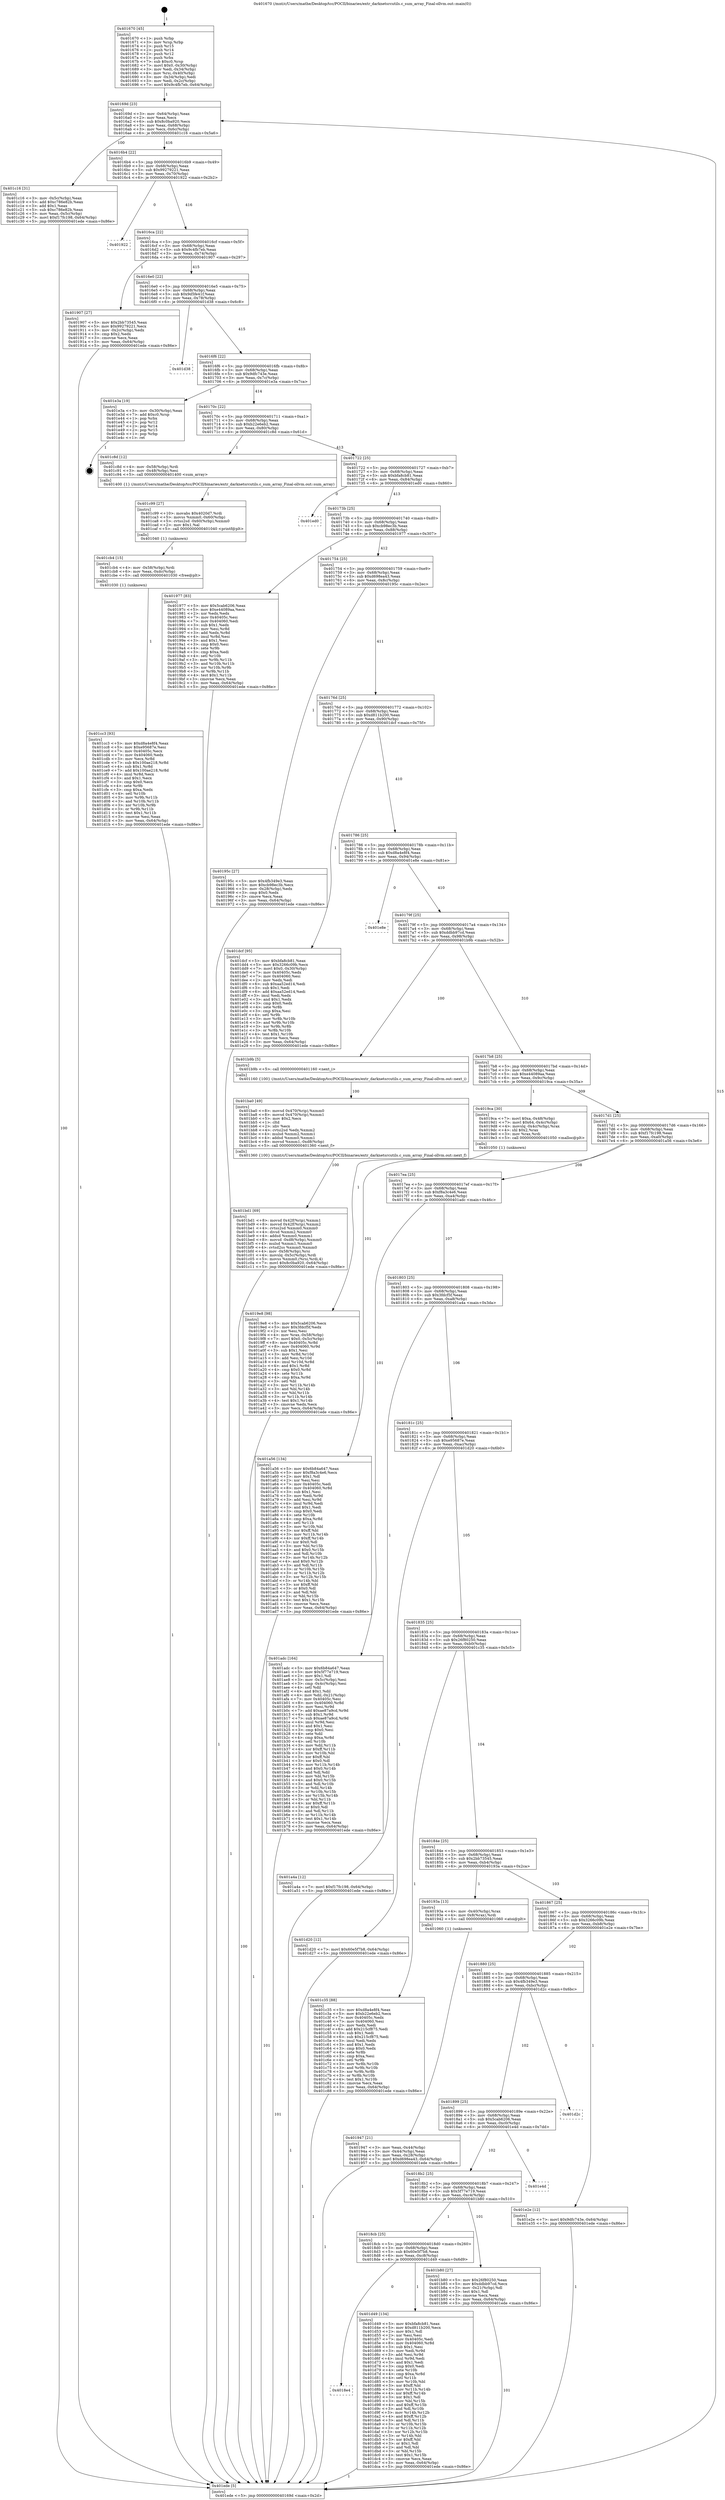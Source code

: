 digraph "0x401670" {
  label = "0x401670 (/mnt/c/Users/mathe/Desktop/tcc/POCII/binaries/extr_darknetsrcutils.c_sum_array_Final-ollvm.out::main(0))"
  labelloc = "t"
  node[shape=record]

  Entry [label="",width=0.3,height=0.3,shape=circle,fillcolor=black,style=filled]
  "0x40169d" [label="{
     0x40169d [23]\l
     | [instrs]\l
     &nbsp;&nbsp;0x40169d \<+3\>: mov -0x64(%rbp),%eax\l
     &nbsp;&nbsp;0x4016a0 \<+2\>: mov %eax,%ecx\l
     &nbsp;&nbsp;0x4016a2 \<+6\>: sub $0x8c0ba920,%ecx\l
     &nbsp;&nbsp;0x4016a8 \<+3\>: mov %eax,-0x68(%rbp)\l
     &nbsp;&nbsp;0x4016ab \<+3\>: mov %ecx,-0x6c(%rbp)\l
     &nbsp;&nbsp;0x4016ae \<+6\>: je 0000000000401c16 \<main+0x5a6\>\l
  }"]
  "0x401c16" [label="{
     0x401c16 [31]\l
     | [instrs]\l
     &nbsp;&nbsp;0x401c16 \<+3\>: mov -0x5c(%rbp),%eax\l
     &nbsp;&nbsp;0x401c19 \<+5\>: add $0xc786e82b,%eax\l
     &nbsp;&nbsp;0x401c1e \<+3\>: add $0x1,%eax\l
     &nbsp;&nbsp;0x401c21 \<+5\>: sub $0xc786e82b,%eax\l
     &nbsp;&nbsp;0x401c26 \<+3\>: mov %eax,-0x5c(%rbp)\l
     &nbsp;&nbsp;0x401c29 \<+7\>: movl $0xf17fc198,-0x64(%rbp)\l
     &nbsp;&nbsp;0x401c30 \<+5\>: jmp 0000000000401ede \<main+0x86e\>\l
  }"]
  "0x4016b4" [label="{
     0x4016b4 [22]\l
     | [instrs]\l
     &nbsp;&nbsp;0x4016b4 \<+5\>: jmp 00000000004016b9 \<main+0x49\>\l
     &nbsp;&nbsp;0x4016b9 \<+3\>: mov -0x68(%rbp),%eax\l
     &nbsp;&nbsp;0x4016bc \<+5\>: sub $0x99279221,%eax\l
     &nbsp;&nbsp;0x4016c1 \<+3\>: mov %eax,-0x70(%rbp)\l
     &nbsp;&nbsp;0x4016c4 \<+6\>: je 0000000000401922 \<main+0x2b2\>\l
  }"]
  Exit [label="",width=0.3,height=0.3,shape=circle,fillcolor=black,style=filled,peripheries=2]
  "0x401922" [label="{
     0x401922\l
  }", style=dashed]
  "0x4016ca" [label="{
     0x4016ca [22]\l
     | [instrs]\l
     &nbsp;&nbsp;0x4016ca \<+5\>: jmp 00000000004016cf \<main+0x5f\>\l
     &nbsp;&nbsp;0x4016cf \<+3\>: mov -0x68(%rbp),%eax\l
     &nbsp;&nbsp;0x4016d2 \<+5\>: sub $0x9c4fb7eb,%eax\l
     &nbsp;&nbsp;0x4016d7 \<+3\>: mov %eax,-0x74(%rbp)\l
     &nbsp;&nbsp;0x4016da \<+6\>: je 0000000000401907 \<main+0x297\>\l
  }"]
  "0x4018e4" [label="{
     0x4018e4\l
  }", style=dashed]
  "0x401907" [label="{
     0x401907 [27]\l
     | [instrs]\l
     &nbsp;&nbsp;0x401907 \<+5\>: mov $0x2bb73545,%eax\l
     &nbsp;&nbsp;0x40190c \<+5\>: mov $0x99279221,%ecx\l
     &nbsp;&nbsp;0x401911 \<+3\>: mov -0x2c(%rbp),%edx\l
     &nbsp;&nbsp;0x401914 \<+3\>: cmp $0x2,%edx\l
     &nbsp;&nbsp;0x401917 \<+3\>: cmovne %ecx,%eax\l
     &nbsp;&nbsp;0x40191a \<+3\>: mov %eax,-0x64(%rbp)\l
     &nbsp;&nbsp;0x40191d \<+5\>: jmp 0000000000401ede \<main+0x86e\>\l
  }"]
  "0x4016e0" [label="{
     0x4016e0 [22]\l
     | [instrs]\l
     &nbsp;&nbsp;0x4016e0 \<+5\>: jmp 00000000004016e5 \<main+0x75\>\l
     &nbsp;&nbsp;0x4016e5 \<+3\>: mov -0x68(%rbp),%eax\l
     &nbsp;&nbsp;0x4016e8 \<+5\>: sub $0x9d5fe41f,%eax\l
     &nbsp;&nbsp;0x4016ed \<+3\>: mov %eax,-0x78(%rbp)\l
     &nbsp;&nbsp;0x4016f0 \<+6\>: je 0000000000401d38 \<main+0x6c8\>\l
  }"]
  "0x401ede" [label="{
     0x401ede [5]\l
     | [instrs]\l
     &nbsp;&nbsp;0x401ede \<+5\>: jmp 000000000040169d \<main+0x2d\>\l
  }"]
  "0x401670" [label="{
     0x401670 [45]\l
     | [instrs]\l
     &nbsp;&nbsp;0x401670 \<+1\>: push %rbp\l
     &nbsp;&nbsp;0x401671 \<+3\>: mov %rsp,%rbp\l
     &nbsp;&nbsp;0x401674 \<+2\>: push %r15\l
     &nbsp;&nbsp;0x401676 \<+2\>: push %r14\l
     &nbsp;&nbsp;0x401678 \<+2\>: push %r12\l
     &nbsp;&nbsp;0x40167a \<+1\>: push %rbx\l
     &nbsp;&nbsp;0x40167b \<+7\>: sub $0xc0,%rsp\l
     &nbsp;&nbsp;0x401682 \<+7\>: movl $0x0,-0x30(%rbp)\l
     &nbsp;&nbsp;0x401689 \<+3\>: mov %edi,-0x34(%rbp)\l
     &nbsp;&nbsp;0x40168c \<+4\>: mov %rsi,-0x40(%rbp)\l
     &nbsp;&nbsp;0x401690 \<+3\>: mov -0x34(%rbp),%edi\l
     &nbsp;&nbsp;0x401693 \<+3\>: mov %edi,-0x2c(%rbp)\l
     &nbsp;&nbsp;0x401696 \<+7\>: movl $0x9c4fb7eb,-0x64(%rbp)\l
  }"]
  "0x401d49" [label="{
     0x401d49 [134]\l
     | [instrs]\l
     &nbsp;&nbsp;0x401d49 \<+5\>: mov $0xbfa8cb81,%eax\l
     &nbsp;&nbsp;0x401d4e \<+5\>: mov $0xd811b200,%ecx\l
     &nbsp;&nbsp;0x401d53 \<+2\>: mov $0x1,%dl\l
     &nbsp;&nbsp;0x401d55 \<+2\>: xor %esi,%esi\l
     &nbsp;&nbsp;0x401d57 \<+7\>: mov 0x40405c,%edi\l
     &nbsp;&nbsp;0x401d5e \<+8\>: mov 0x404060,%r8d\l
     &nbsp;&nbsp;0x401d66 \<+3\>: sub $0x1,%esi\l
     &nbsp;&nbsp;0x401d69 \<+3\>: mov %edi,%r9d\l
     &nbsp;&nbsp;0x401d6c \<+3\>: add %esi,%r9d\l
     &nbsp;&nbsp;0x401d6f \<+4\>: imul %r9d,%edi\l
     &nbsp;&nbsp;0x401d73 \<+3\>: and $0x1,%edi\l
     &nbsp;&nbsp;0x401d76 \<+3\>: cmp $0x0,%edi\l
     &nbsp;&nbsp;0x401d79 \<+4\>: sete %r10b\l
     &nbsp;&nbsp;0x401d7d \<+4\>: cmp $0xa,%r8d\l
     &nbsp;&nbsp;0x401d81 \<+4\>: setl %r11b\l
     &nbsp;&nbsp;0x401d85 \<+3\>: mov %r10b,%bl\l
     &nbsp;&nbsp;0x401d88 \<+3\>: xor $0xff,%bl\l
     &nbsp;&nbsp;0x401d8b \<+3\>: mov %r11b,%r14b\l
     &nbsp;&nbsp;0x401d8e \<+4\>: xor $0xff,%r14b\l
     &nbsp;&nbsp;0x401d92 \<+3\>: xor $0x1,%dl\l
     &nbsp;&nbsp;0x401d95 \<+3\>: mov %bl,%r15b\l
     &nbsp;&nbsp;0x401d98 \<+4\>: and $0xff,%r15b\l
     &nbsp;&nbsp;0x401d9c \<+3\>: and %dl,%r10b\l
     &nbsp;&nbsp;0x401d9f \<+3\>: mov %r14b,%r12b\l
     &nbsp;&nbsp;0x401da2 \<+4\>: and $0xff,%r12b\l
     &nbsp;&nbsp;0x401da6 \<+3\>: and %dl,%r11b\l
     &nbsp;&nbsp;0x401da9 \<+3\>: or %r10b,%r15b\l
     &nbsp;&nbsp;0x401dac \<+3\>: or %r11b,%r12b\l
     &nbsp;&nbsp;0x401daf \<+3\>: xor %r12b,%r15b\l
     &nbsp;&nbsp;0x401db2 \<+3\>: or %r14b,%bl\l
     &nbsp;&nbsp;0x401db5 \<+3\>: xor $0xff,%bl\l
     &nbsp;&nbsp;0x401db8 \<+3\>: or $0x1,%dl\l
     &nbsp;&nbsp;0x401dbb \<+2\>: and %dl,%bl\l
     &nbsp;&nbsp;0x401dbd \<+3\>: or %bl,%r15b\l
     &nbsp;&nbsp;0x401dc0 \<+4\>: test $0x1,%r15b\l
     &nbsp;&nbsp;0x401dc4 \<+3\>: cmovne %ecx,%eax\l
     &nbsp;&nbsp;0x401dc7 \<+3\>: mov %eax,-0x64(%rbp)\l
     &nbsp;&nbsp;0x401dca \<+5\>: jmp 0000000000401ede \<main+0x86e\>\l
  }"]
  "0x401d38" [label="{
     0x401d38\l
  }", style=dashed]
  "0x4016f6" [label="{
     0x4016f6 [22]\l
     | [instrs]\l
     &nbsp;&nbsp;0x4016f6 \<+5\>: jmp 00000000004016fb \<main+0x8b\>\l
     &nbsp;&nbsp;0x4016fb \<+3\>: mov -0x68(%rbp),%eax\l
     &nbsp;&nbsp;0x4016fe \<+5\>: sub $0x9dfc743e,%eax\l
     &nbsp;&nbsp;0x401703 \<+3\>: mov %eax,-0x7c(%rbp)\l
     &nbsp;&nbsp;0x401706 \<+6\>: je 0000000000401e3a \<main+0x7ca\>\l
  }"]
  "0x401cc3" [label="{
     0x401cc3 [93]\l
     | [instrs]\l
     &nbsp;&nbsp;0x401cc3 \<+5\>: mov $0xd8a4e8f4,%eax\l
     &nbsp;&nbsp;0x401cc8 \<+5\>: mov $0xe95687e,%esi\l
     &nbsp;&nbsp;0x401ccd \<+7\>: mov 0x40405c,%ecx\l
     &nbsp;&nbsp;0x401cd4 \<+7\>: mov 0x404060,%edx\l
     &nbsp;&nbsp;0x401cdb \<+3\>: mov %ecx,%r8d\l
     &nbsp;&nbsp;0x401cde \<+7\>: sub $0x100ae218,%r8d\l
     &nbsp;&nbsp;0x401ce5 \<+4\>: sub $0x1,%r8d\l
     &nbsp;&nbsp;0x401ce9 \<+7\>: add $0x100ae218,%r8d\l
     &nbsp;&nbsp;0x401cf0 \<+4\>: imul %r8d,%ecx\l
     &nbsp;&nbsp;0x401cf4 \<+3\>: and $0x1,%ecx\l
     &nbsp;&nbsp;0x401cf7 \<+3\>: cmp $0x0,%ecx\l
     &nbsp;&nbsp;0x401cfa \<+4\>: sete %r9b\l
     &nbsp;&nbsp;0x401cfe \<+3\>: cmp $0xa,%edx\l
     &nbsp;&nbsp;0x401d01 \<+4\>: setl %r10b\l
     &nbsp;&nbsp;0x401d05 \<+3\>: mov %r9b,%r11b\l
     &nbsp;&nbsp;0x401d08 \<+3\>: and %r10b,%r11b\l
     &nbsp;&nbsp;0x401d0b \<+3\>: xor %r10b,%r9b\l
     &nbsp;&nbsp;0x401d0e \<+3\>: or %r9b,%r11b\l
     &nbsp;&nbsp;0x401d11 \<+4\>: test $0x1,%r11b\l
     &nbsp;&nbsp;0x401d15 \<+3\>: cmovne %esi,%eax\l
     &nbsp;&nbsp;0x401d18 \<+3\>: mov %eax,-0x64(%rbp)\l
     &nbsp;&nbsp;0x401d1b \<+5\>: jmp 0000000000401ede \<main+0x86e\>\l
  }"]
  "0x401e3a" [label="{
     0x401e3a [19]\l
     | [instrs]\l
     &nbsp;&nbsp;0x401e3a \<+3\>: mov -0x30(%rbp),%eax\l
     &nbsp;&nbsp;0x401e3d \<+7\>: add $0xc0,%rsp\l
     &nbsp;&nbsp;0x401e44 \<+1\>: pop %rbx\l
     &nbsp;&nbsp;0x401e45 \<+2\>: pop %r12\l
     &nbsp;&nbsp;0x401e47 \<+2\>: pop %r14\l
     &nbsp;&nbsp;0x401e49 \<+2\>: pop %r15\l
     &nbsp;&nbsp;0x401e4b \<+1\>: pop %rbp\l
     &nbsp;&nbsp;0x401e4c \<+1\>: ret\l
  }"]
  "0x40170c" [label="{
     0x40170c [22]\l
     | [instrs]\l
     &nbsp;&nbsp;0x40170c \<+5\>: jmp 0000000000401711 \<main+0xa1\>\l
     &nbsp;&nbsp;0x401711 \<+3\>: mov -0x68(%rbp),%eax\l
     &nbsp;&nbsp;0x401714 \<+5\>: sub $0xb22e6eb2,%eax\l
     &nbsp;&nbsp;0x401719 \<+3\>: mov %eax,-0x80(%rbp)\l
     &nbsp;&nbsp;0x40171c \<+6\>: je 0000000000401c8d \<main+0x61d\>\l
  }"]
  "0x401cb4" [label="{
     0x401cb4 [15]\l
     | [instrs]\l
     &nbsp;&nbsp;0x401cb4 \<+4\>: mov -0x58(%rbp),%rdi\l
     &nbsp;&nbsp;0x401cb8 \<+6\>: mov %eax,-0xdc(%rbp)\l
     &nbsp;&nbsp;0x401cbe \<+5\>: call 0000000000401030 \<free@plt\>\l
     | [calls]\l
     &nbsp;&nbsp;0x401030 \{1\} (unknown)\l
  }"]
  "0x401c8d" [label="{
     0x401c8d [12]\l
     | [instrs]\l
     &nbsp;&nbsp;0x401c8d \<+4\>: mov -0x58(%rbp),%rdi\l
     &nbsp;&nbsp;0x401c91 \<+3\>: mov -0x48(%rbp),%esi\l
     &nbsp;&nbsp;0x401c94 \<+5\>: call 0000000000401400 \<sum_array\>\l
     | [calls]\l
     &nbsp;&nbsp;0x401400 \{1\} (/mnt/c/Users/mathe/Desktop/tcc/POCII/binaries/extr_darknetsrcutils.c_sum_array_Final-ollvm.out::sum_array)\l
  }"]
  "0x401722" [label="{
     0x401722 [25]\l
     | [instrs]\l
     &nbsp;&nbsp;0x401722 \<+5\>: jmp 0000000000401727 \<main+0xb7\>\l
     &nbsp;&nbsp;0x401727 \<+3\>: mov -0x68(%rbp),%eax\l
     &nbsp;&nbsp;0x40172a \<+5\>: sub $0xbfa8cb81,%eax\l
     &nbsp;&nbsp;0x40172f \<+6\>: mov %eax,-0x84(%rbp)\l
     &nbsp;&nbsp;0x401735 \<+6\>: je 0000000000401ed0 \<main+0x860\>\l
  }"]
  "0x401c99" [label="{
     0x401c99 [27]\l
     | [instrs]\l
     &nbsp;&nbsp;0x401c99 \<+10\>: movabs $0x4020d7,%rdi\l
     &nbsp;&nbsp;0x401ca3 \<+5\>: movss %xmm0,-0x60(%rbp)\l
     &nbsp;&nbsp;0x401ca8 \<+5\>: cvtss2sd -0x60(%rbp),%xmm0\l
     &nbsp;&nbsp;0x401cad \<+2\>: mov $0x1,%al\l
     &nbsp;&nbsp;0x401caf \<+5\>: call 0000000000401040 \<printf@plt\>\l
     | [calls]\l
     &nbsp;&nbsp;0x401040 \{1\} (unknown)\l
  }"]
  "0x401ed0" [label="{
     0x401ed0\l
  }", style=dashed]
  "0x40173b" [label="{
     0x40173b [25]\l
     | [instrs]\l
     &nbsp;&nbsp;0x40173b \<+5\>: jmp 0000000000401740 \<main+0xd0\>\l
     &nbsp;&nbsp;0x401740 \<+3\>: mov -0x68(%rbp),%eax\l
     &nbsp;&nbsp;0x401743 \<+5\>: sub $0xcb98ec3b,%eax\l
     &nbsp;&nbsp;0x401748 \<+6\>: mov %eax,-0x88(%rbp)\l
     &nbsp;&nbsp;0x40174e \<+6\>: je 0000000000401977 \<main+0x307\>\l
  }"]
  "0x401bd1" [label="{
     0x401bd1 [69]\l
     | [instrs]\l
     &nbsp;&nbsp;0x401bd1 \<+8\>: movsd 0x42f(%rip),%xmm1\l
     &nbsp;&nbsp;0x401bd9 \<+8\>: movsd 0x42f(%rip),%xmm2\l
     &nbsp;&nbsp;0x401be1 \<+4\>: cvtss2sd %xmm0,%xmm0\l
     &nbsp;&nbsp;0x401be5 \<+4\>: divsd %xmm2,%xmm0\l
     &nbsp;&nbsp;0x401be9 \<+4\>: addsd %xmm0,%xmm1\l
     &nbsp;&nbsp;0x401bed \<+8\>: movsd -0xd8(%rbp),%xmm0\l
     &nbsp;&nbsp;0x401bf5 \<+4\>: mulsd %xmm1,%xmm0\l
     &nbsp;&nbsp;0x401bf9 \<+4\>: cvtsd2ss %xmm0,%xmm0\l
     &nbsp;&nbsp;0x401bfd \<+4\>: mov -0x58(%rbp),%rsi\l
     &nbsp;&nbsp;0x401c01 \<+4\>: movslq -0x5c(%rbp),%rdi\l
     &nbsp;&nbsp;0x401c05 \<+5\>: movss %xmm0,(%rsi,%rdi,4)\l
     &nbsp;&nbsp;0x401c0a \<+7\>: movl $0x8c0ba920,-0x64(%rbp)\l
     &nbsp;&nbsp;0x401c11 \<+5\>: jmp 0000000000401ede \<main+0x86e\>\l
  }"]
  "0x401977" [label="{
     0x401977 [83]\l
     | [instrs]\l
     &nbsp;&nbsp;0x401977 \<+5\>: mov $0x5cab6206,%eax\l
     &nbsp;&nbsp;0x40197c \<+5\>: mov $0xe44089aa,%ecx\l
     &nbsp;&nbsp;0x401981 \<+2\>: xor %edx,%edx\l
     &nbsp;&nbsp;0x401983 \<+7\>: mov 0x40405c,%esi\l
     &nbsp;&nbsp;0x40198a \<+7\>: mov 0x404060,%edi\l
     &nbsp;&nbsp;0x401991 \<+3\>: sub $0x1,%edx\l
     &nbsp;&nbsp;0x401994 \<+3\>: mov %esi,%r8d\l
     &nbsp;&nbsp;0x401997 \<+3\>: add %edx,%r8d\l
     &nbsp;&nbsp;0x40199a \<+4\>: imul %r8d,%esi\l
     &nbsp;&nbsp;0x40199e \<+3\>: and $0x1,%esi\l
     &nbsp;&nbsp;0x4019a1 \<+3\>: cmp $0x0,%esi\l
     &nbsp;&nbsp;0x4019a4 \<+4\>: sete %r9b\l
     &nbsp;&nbsp;0x4019a8 \<+3\>: cmp $0xa,%edi\l
     &nbsp;&nbsp;0x4019ab \<+4\>: setl %r10b\l
     &nbsp;&nbsp;0x4019af \<+3\>: mov %r9b,%r11b\l
     &nbsp;&nbsp;0x4019b2 \<+3\>: and %r10b,%r11b\l
     &nbsp;&nbsp;0x4019b5 \<+3\>: xor %r10b,%r9b\l
     &nbsp;&nbsp;0x4019b8 \<+3\>: or %r9b,%r11b\l
     &nbsp;&nbsp;0x4019bb \<+4\>: test $0x1,%r11b\l
     &nbsp;&nbsp;0x4019bf \<+3\>: cmovne %ecx,%eax\l
     &nbsp;&nbsp;0x4019c2 \<+3\>: mov %eax,-0x64(%rbp)\l
     &nbsp;&nbsp;0x4019c5 \<+5\>: jmp 0000000000401ede \<main+0x86e\>\l
  }"]
  "0x401754" [label="{
     0x401754 [25]\l
     | [instrs]\l
     &nbsp;&nbsp;0x401754 \<+5\>: jmp 0000000000401759 \<main+0xe9\>\l
     &nbsp;&nbsp;0x401759 \<+3\>: mov -0x68(%rbp),%eax\l
     &nbsp;&nbsp;0x40175c \<+5\>: sub $0xd698ea43,%eax\l
     &nbsp;&nbsp;0x401761 \<+6\>: mov %eax,-0x8c(%rbp)\l
     &nbsp;&nbsp;0x401767 \<+6\>: je 000000000040195c \<main+0x2ec\>\l
  }"]
  "0x401ba0" [label="{
     0x401ba0 [49]\l
     | [instrs]\l
     &nbsp;&nbsp;0x401ba0 \<+8\>: movsd 0x470(%rip),%xmm0\l
     &nbsp;&nbsp;0x401ba8 \<+8\>: movsd 0x470(%rip),%xmm1\l
     &nbsp;&nbsp;0x401bb0 \<+5\>: mov $0x2,%ecx\l
     &nbsp;&nbsp;0x401bb5 \<+1\>: cltd\l
     &nbsp;&nbsp;0x401bb6 \<+2\>: idiv %ecx\l
     &nbsp;&nbsp;0x401bb8 \<+4\>: cvtsi2sd %edx,%xmm2\l
     &nbsp;&nbsp;0x401bbc \<+4\>: mulsd %xmm2,%xmm1\l
     &nbsp;&nbsp;0x401bc0 \<+4\>: addsd %xmm0,%xmm1\l
     &nbsp;&nbsp;0x401bc4 \<+8\>: movsd %xmm1,-0xd8(%rbp)\l
     &nbsp;&nbsp;0x401bcc \<+5\>: call 0000000000401360 \<next_f\>\l
     | [calls]\l
     &nbsp;&nbsp;0x401360 \{100\} (/mnt/c/Users/mathe/Desktop/tcc/POCII/binaries/extr_darknetsrcutils.c_sum_array_Final-ollvm.out::next_f)\l
  }"]
  "0x40195c" [label="{
     0x40195c [27]\l
     | [instrs]\l
     &nbsp;&nbsp;0x40195c \<+5\>: mov $0x4fb349e3,%eax\l
     &nbsp;&nbsp;0x401961 \<+5\>: mov $0xcb98ec3b,%ecx\l
     &nbsp;&nbsp;0x401966 \<+3\>: mov -0x28(%rbp),%edx\l
     &nbsp;&nbsp;0x401969 \<+3\>: cmp $0x0,%edx\l
     &nbsp;&nbsp;0x40196c \<+3\>: cmove %ecx,%eax\l
     &nbsp;&nbsp;0x40196f \<+3\>: mov %eax,-0x64(%rbp)\l
     &nbsp;&nbsp;0x401972 \<+5\>: jmp 0000000000401ede \<main+0x86e\>\l
  }"]
  "0x40176d" [label="{
     0x40176d [25]\l
     | [instrs]\l
     &nbsp;&nbsp;0x40176d \<+5\>: jmp 0000000000401772 \<main+0x102\>\l
     &nbsp;&nbsp;0x401772 \<+3\>: mov -0x68(%rbp),%eax\l
     &nbsp;&nbsp;0x401775 \<+5\>: sub $0xd811b200,%eax\l
     &nbsp;&nbsp;0x40177a \<+6\>: mov %eax,-0x90(%rbp)\l
     &nbsp;&nbsp;0x401780 \<+6\>: je 0000000000401dcf \<main+0x75f\>\l
  }"]
  "0x4018cb" [label="{
     0x4018cb [25]\l
     | [instrs]\l
     &nbsp;&nbsp;0x4018cb \<+5\>: jmp 00000000004018d0 \<main+0x260\>\l
     &nbsp;&nbsp;0x4018d0 \<+3\>: mov -0x68(%rbp),%eax\l
     &nbsp;&nbsp;0x4018d3 \<+5\>: sub $0x60e5f7b8,%eax\l
     &nbsp;&nbsp;0x4018d8 \<+6\>: mov %eax,-0xc8(%rbp)\l
     &nbsp;&nbsp;0x4018de \<+6\>: je 0000000000401d49 \<main+0x6d9\>\l
  }"]
  "0x401dcf" [label="{
     0x401dcf [95]\l
     | [instrs]\l
     &nbsp;&nbsp;0x401dcf \<+5\>: mov $0xbfa8cb81,%eax\l
     &nbsp;&nbsp;0x401dd4 \<+5\>: mov $0x3266c09b,%ecx\l
     &nbsp;&nbsp;0x401dd9 \<+7\>: movl $0x0,-0x30(%rbp)\l
     &nbsp;&nbsp;0x401de0 \<+7\>: mov 0x40405c,%edx\l
     &nbsp;&nbsp;0x401de7 \<+7\>: mov 0x404060,%esi\l
     &nbsp;&nbsp;0x401dee \<+2\>: mov %edx,%edi\l
     &nbsp;&nbsp;0x401df0 \<+6\>: sub $0xaa52ed14,%edi\l
     &nbsp;&nbsp;0x401df6 \<+3\>: sub $0x1,%edi\l
     &nbsp;&nbsp;0x401df9 \<+6\>: add $0xaa52ed14,%edi\l
     &nbsp;&nbsp;0x401dff \<+3\>: imul %edi,%edx\l
     &nbsp;&nbsp;0x401e02 \<+3\>: and $0x1,%edx\l
     &nbsp;&nbsp;0x401e05 \<+3\>: cmp $0x0,%edx\l
     &nbsp;&nbsp;0x401e08 \<+4\>: sete %r8b\l
     &nbsp;&nbsp;0x401e0c \<+3\>: cmp $0xa,%esi\l
     &nbsp;&nbsp;0x401e0f \<+4\>: setl %r9b\l
     &nbsp;&nbsp;0x401e13 \<+3\>: mov %r8b,%r10b\l
     &nbsp;&nbsp;0x401e16 \<+3\>: and %r9b,%r10b\l
     &nbsp;&nbsp;0x401e19 \<+3\>: xor %r9b,%r8b\l
     &nbsp;&nbsp;0x401e1c \<+3\>: or %r8b,%r10b\l
     &nbsp;&nbsp;0x401e1f \<+4\>: test $0x1,%r10b\l
     &nbsp;&nbsp;0x401e23 \<+3\>: cmovne %ecx,%eax\l
     &nbsp;&nbsp;0x401e26 \<+3\>: mov %eax,-0x64(%rbp)\l
     &nbsp;&nbsp;0x401e29 \<+5\>: jmp 0000000000401ede \<main+0x86e\>\l
  }"]
  "0x401786" [label="{
     0x401786 [25]\l
     | [instrs]\l
     &nbsp;&nbsp;0x401786 \<+5\>: jmp 000000000040178b \<main+0x11b\>\l
     &nbsp;&nbsp;0x40178b \<+3\>: mov -0x68(%rbp),%eax\l
     &nbsp;&nbsp;0x40178e \<+5\>: sub $0xd8a4e8f4,%eax\l
     &nbsp;&nbsp;0x401793 \<+6\>: mov %eax,-0x94(%rbp)\l
     &nbsp;&nbsp;0x401799 \<+6\>: je 0000000000401e8e \<main+0x81e\>\l
  }"]
  "0x401b80" [label="{
     0x401b80 [27]\l
     | [instrs]\l
     &nbsp;&nbsp;0x401b80 \<+5\>: mov $0x26f80250,%eax\l
     &nbsp;&nbsp;0x401b85 \<+5\>: mov $0xddbb97cd,%ecx\l
     &nbsp;&nbsp;0x401b8a \<+3\>: mov -0x21(%rbp),%dl\l
     &nbsp;&nbsp;0x401b8d \<+3\>: test $0x1,%dl\l
     &nbsp;&nbsp;0x401b90 \<+3\>: cmovne %ecx,%eax\l
     &nbsp;&nbsp;0x401b93 \<+3\>: mov %eax,-0x64(%rbp)\l
     &nbsp;&nbsp;0x401b96 \<+5\>: jmp 0000000000401ede \<main+0x86e\>\l
  }"]
  "0x401e8e" [label="{
     0x401e8e\l
  }", style=dashed]
  "0x40179f" [label="{
     0x40179f [25]\l
     | [instrs]\l
     &nbsp;&nbsp;0x40179f \<+5\>: jmp 00000000004017a4 \<main+0x134\>\l
     &nbsp;&nbsp;0x4017a4 \<+3\>: mov -0x68(%rbp),%eax\l
     &nbsp;&nbsp;0x4017a7 \<+5\>: sub $0xddbb97cd,%eax\l
     &nbsp;&nbsp;0x4017ac \<+6\>: mov %eax,-0x98(%rbp)\l
     &nbsp;&nbsp;0x4017b2 \<+6\>: je 0000000000401b9b \<main+0x52b\>\l
  }"]
  "0x4018b2" [label="{
     0x4018b2 [25]\l
     | [instrs]\l
     &nbsp;&nbsp;0x4018b2 \<+5\>: jmp 00000000004018b7 \<main+0x247\>\l
     &nbsp;&nbsp;0x4018b7 \<+3\>: mov -0x68(%rbp),%eax\l
     &nbsp;&nbsp;0x4018ba \<+5\>: sub $0x5f77e719,%eax\l
     &nbsp;&nbsp;0x4018bf \<+6\>: mov %eax,-0xc4(%rbp)\l
     &nbsp;&nbsp;0x4018c5 \<+6\>: je 0000000000401b80 \<main+0x510\>\l
  }"]
  "0x401b9b" [label="{
     0x401b9b [5]\l
     | [instrs]\l
     &nbsp;&nbsp;0x401b9b \<+5\>: call 0000000000401160 \<next_i\>\l
     | [calls]\l
     &nbsp;&nbsp;0x401160 \{100\} (/mnt/c/Users/mathe/Desktop/tcc/POCII/binaries/extr_darknetsrcutils.c_sum_array_Final-ollvm.out::next_i)\l
  }"]
  "0x4017b8" [label="{
     0x4017b8 [25]\l
     | [instrs]\l
     &nbsp;&nbsp;0x4017b8 \<+5\>: jmp 00000000004017bd \<main+0x14d\>\l
     &nbsp;&nbsp;0x4017bd \<+3\>: mov -0x68(%rbp),%eax\l
     &nbsp;&nbsp;0x4017c0 \<+5\>: sub $0xe44089aa,%eax\l
     &nbsp;&nbsp;0x4017c5 \<+6\>: mov %eax,-0x9c(%rbp)\l
     &nbsp;&nbsp;0x4017cb \<+6\>: je 00000000004019ca \<main+0x35a\>\l
  }"]
  "0x401e4d" [label="{
     0x401e4d\l
  }", style=dashed]
  "0x4019ca" [label="{
     0x4019ca [30]\l
     | [instrs]\l
     &nbsp;&nbsp;0x4019ca \<+7\>: movl $0xa,-0x48(%rbp)\l
     &nbsp;&nbsp;0x4019d1 \<+7\>: movl $0x64,-0x4c(%rbp)\l
     &nbsp;&nbsp;0x4019d8 \<+4\>: movslq -0x4c(%rbp),%rax\l
     &nbsp;&nbsp;0x4019dc \<+4\>: shl $0x2,%rax\l
     &nbsp;&nbsp;0x4019e0 \<+3\>: mov %rax,%rdi\l
     &nbsp;&nbsp;0x4019e3 \<+5\>: call 0000000000401050 \<malloc@plt\>\l
     | [calls]\l
     &nbsp;&nbsp;0x401050 \{1\} (unknown)\l
  }"]
  "0x4017d1" [label="{
     0x4017d1 [25]\l
     | [instrs]\l
     &nbsp;&nbsp;0x4017d1 \<+5\>: jmp 00000000004017d6 \<main+0x166\>\l
     &nbsp;&nbsp;0x4017d6 \<+3\>: mov -0x68(%rbp),%eax\l
     &nbsp;&nbsp;0x4017d9 \<+5\>: sub $0xf17fc198,%eax\l
     &nbsp;&nbsp;0x4017de \<+6\>: mov %eax,-0xa0(%rbp)\l
     &nbsp;&nbsp;0x4017e4 \<+6\>: je 0000000000401a56 \<main+0x3e6\>\l
  }"]
  "0x401899" [label="{
     0x401899 [25]\l
     | [instrs]\l
     &nbsp;&nbsp;0x401899 \<+5\>: jmp 000000000040189e \<main+0x22e\>\l
     &nbsp;&nbsp;0x40189e \<+3\>: mov -0x68(%rbp),%eax\l
     &nbsp;&nbsp;0x4018a1 \<+5\>: sub $0x5cab6206,%eax\l
     &nbsp;&nbsp;0x4018a6 \<+6\>: mov %eax,-0xc0(%rbp)\l
     &nbsp;&nbsp;0x4018ac \<+6\>: je 0000000000401e4d \<main+0x7dd\>\l
  }"]
  "0x401a56" [label="{
     0x401a56 [134]\l
     | [instrs]\l
     &nbsp;&nbsp;0x401a56 \<+5\>: mov $0x6b84a647,%eax\l
     &nbsp;&nbsp;0x401a5b \<+5\>: mov $0xf8a3c4e6,%ecx\l
     &nbsp;&nbsp;0x401a60 \<+2\>: mov $0x1,%dl\l
     &nbsp;&nbsp;0x401a62 \<+2\>: xor %esi,%esi\l
     &nbsp;&nbsp;0x401a64 \<+7\>: mov 0x40405c,%edi\l
     &nbsp;&nbsp;0x401a6b \<+8\>: mov 0x404060,%r8d\l
     &nbsp;&nbsp;0x401a73 \<+3\>: sub $0x1,%esi\l
     &nbsp;&nbsp;0x401a76 \<+3\>: mov %edi,%r9d\l
     &nbsp;&nbsp;0x401a79 \<+3\>: add %esi,%r9d\l
     &nbsp;&nbsp;0x401a7c \<+4\>: imul %r9d,%edi\l
     &nbsp;&nbsp;0x401a80 \<+3\>: and $0x1,%edi\l
     &nbsp;&nbsp;0x401a83 \<+3\>: cmp $0x0,%edi\l
     &nbsp;&nbsp;0x401a86 \<+4\>: sete %r10b\l
     &nbsp;&nbsp;0x401a8a \<+4\>: cmp $0xa,%r8d\l
     &nbsp;&nbsp;0x401a8e \<+4\>: setl %r11b\l
     &nbsp;&nbsp;0x401a92 \<+3\>: mov %r10b,%bl\l
     &nbsp;&nbsp;0x401a95 \<+3\>: xor $0xff,%bl\l
     &nbsp;&nbsp;0x401a98 \<+3\>: mov %r11b,%r14b\l
     &nbsp;&nbsp;0x401a9b \<+4\>: xor $0xff,%r14b\l
     &nbsp;&nbsp;0x401a9f \<+3\>: xor $0x0,%dl\l
     &nbsp;&nbsp;0x401aa2 \<+3\>: mov %bl,%r15b\l
     &nbsp;&nbsp;0x401aa5 \<+4\>: and $0x0,%r15b\l
     &nbsp;&nbsp;0x401aa9 \<+3\>: and %dl,%r10b\l
     &nbsp;&nbsp;0x401aac \<+3\>: mov %r14b,%r12b\l
     &nbsp;&nbsp;0x401aaf \<+4\>: and $0x0,%r12b\l
     &nbsp;&nbsp;0x401ab3 \<+3\>: and %dl,%r11b\l
     &nbsp;&nbsp;0x401ab6 \<+3\>: or %r10b,%r15b\l
     &nbsp;&nbsp;0x401ab9 \<+3\>: or %r11b,%r12b\l
     &nbsp;&nbsp;0x401abc \<+3\>: xor %r12b,%r15b\l
     &nbsp;&nbsp;0x401abf \<+3\>: or %r14b,%bl\l
     &nbsp;&nbsp;0x401ac2 \<+3\>: xor $0xff,%bl\l
     &nbsp;&nbsp;0x401ac5 \<+3\>: or $0x0,%dl\l
     &nbsp;&nbsp;0x401ac8 \<+2\>: and %dl,%bl\l
     &nbsp;&nbsp;0x401aca \<+3\>: or %bl,%r15b\l
     &nbsp;&nbsp;0x401acd \<+4\>: test $0x1,%r15b\l
     &nbsp;&nbsp;0x401ad1 \<+3\>: cmovne %ecx,%eax\l
     &nbsp;&nbsp;0x401ad4 \<+3\>: mov %eax,-0x64(%rbp)\l
     &nbsp;&nbsp;0x401ad7 \<+5\>: jmp 0000000000401ede \<main+0x86e\>\l
  }"]
  "0x4017ea" [label="{
     0x4017ea [25]\l
     | [instrs]\l
     &nbsp;&nbsp;0x4017ea \<+5\>: jmp 00000000004017ef \<main+0x17f\>\l
     &nbsp;&nbsp;0x4017ef \<+3\>: mov -0x68(%rbp),%eax\l
     &nbsp;&nbsp;0x4017f2 \<+5\>: sub $0xf8a3c4e6,%eax\l
     &nbsp;&nbsp;0x4017f7 \<+6\>: mov %eax,-0xa4(%rbp)\l
     &nbsp;&nbsp;0x4017fd \<+6\>: je 0000000000401adc \<main+0x46c\>\l
  }"]
  "0x401d2c" [label="{
     0x401d2c\l
  }", style=dashed]
  "0x401adc" [label="{
     0x401adc [164]\l
     | [instrs]\l
     &nbsp;&nbsp;0x401adc \<+5\>: mov $0x6b84a647,%eax\l
     &nbsp;&nbsp;0x401ae1 \<+5\>: mov $0x5f77e719,%ecx\l
     &nbsp;&nbsp;0x401ae6 \<+2\>: mov $0x1,%dl\l
     &nbsp;&nbsp;0x401ae8 \<+3\>: mov -0x5c(%rbp),%esi\l
     &nbsp;&nbsp;0x401aeb \<+3\>: cmp -0x4c(%rbp),%esi\l
     &nbsp;&nbsp;0x401aee \<+4\>: setl %dil\l
     &nbsp;&nbsp;0x401af2 \<+4\>: and $0x1,%dil\l
     &nbsp;&nbsp;0x401af6 \<+4\>: mov %dil,-0x21(%rbp)\l
     &nbsp;&nbsp;0x401afa \<+7\>: mov 0x40405c,%esi\l
     &nbsp;&nbsp;0x401b01 \<+8\>: mov 0x404060,%r8d\l
     &nbsp;&nbsp;0x401b09 \<+3\>: mov %esi,%r9d\l
     &nbsp;&nbsp;0x401b0c \<+7\>: add $0xae87a9cd,%r9d\l
     &nbsp;&nbsp;0x401b13 \<+4\>: sub $0x1,%r9d\l
     &nbsp;&nbsp;0x401b17 \<+7\>: sub $0xae87a9cd,%r9d\l
     &nbsp;&nbsp;0x401b1e \<+4\>: imul %r9d,%esi\l
     &nbsp;&nbsp;0x401b22 \<+3\>: and $0x1,%esi\l
     &nbsp;&nbsp;0x401b25 \<+3\>: cmp $0x0,%esi\l
     &nbsp;&nbsp;0x401b28 \<+4\>: sete %dil\l
     &nbsp;&nbsp;0x401b2c \<+4\>: cmp $0xa,%r8d\l
     &nbsp;&nbsp;0x401b30 \<+4\>: setl %r10b\l
     &nbsp;&nbsp;0x401b34 \<+3\>: mov %dil,%r11b\l
     &nbsp;&nbsp;0x401b37 \<+4\>: xor $0xff,%r11b\l
     &nbsp;&nbsp;0x401b3b \<+3\>: mov %r10b,%bl\l
     &nbsp;&nbsp;0x401b3e \<+3\>: xor $0xff,%bl\l
     &nbsp;&nbsp;0x401b41 \<+3\>: xor $0x0,%dl\l
     &nbsp;&nbsp;0x401b44 \<+3\>: mov %r11b,%r14b\l
     &nbsp;&nbsp;0x401b47 \<+4\>: and $0x0,%r14b\l
     &nbsp;&nbsp;0x401b4b \<+3\>: and %dl,%dil\l
     &nbsp;&nbsp;0x401b4e \<+3\>: mov %bl,%r15b\l
     &nbsp;&nbsp;0x401b51 \<+4\>: and $0x0,%r15b\l
     &nbsp;&nbsp;0x401b55 \<+3\>: and %dl,%r10b\l
     &nbsp;&nbsp;0x401b58 \<+3\>: or %dil,%r14b\l
     &nbsp;&nbsp;0x401b5b \<+3\>: or %r10b,%r15b\l
     &nbsp;&nbsp;0x401b5e \<+3\>: xor %r15b,%r14b\l
     &nbsp;&nbsp;0x401b61 \<+3\>: or %bl,%r11b\l
     &nbsp;&nbsp;0x401b64 \<+4\>: xor $0xff,%r11b\l
     &nbsp;&nbsp;0x401b68 \<+3\>: or $0x0,%dl\l
     &nbsp;&nbsp;0x401b6b \<+3\>: and %dl,%r11b\l
     &nbsp;&nbsp;0x401b6e \<+3\>: or %r11b,%r14b\l
     &nbsp;&nbsp;0x401b71 \<+4\>: test $0x1,%r14b\l
     &nbsp;&nbsp;0x401b75 \<+3\>: cmovne %ecx,%eax\l
     &nbsp;&nbsp;0x401b78 \<+3\>: mov %eax,-0x64(%rbp)\l
     &nbsp;&nbsp;0x401b7b \<+5\>: jmp 0000000000401ede \<main+0x86e\>\l
  }"]
  "0x401803" [label="{
     0x401803 [25]\l
     | [instrs]\l
     &nbsp;&nbsp;0x401803 \<+5\>: jmp 0000000000401808 \<main+0x198\>\l
     &nbsp;&nbsp;0x401808 \<+3\>: mov -0x68(%rbp),%eax\l
     &nbsp;&nbsp;0x40180b \<+5\>: sub $0x3fdcf5f,%eax\l
     &nbsp;&nbsp;0x401810 \<+6\>: mov %eax,-0xa8(%rbp)\l
     &nbsp;&nbsp;0x401816 \<+6\>: je 0000000000401a4a \<main+0x3da\>\l
  }"]
  "0x401880" [label="{
     0x401880 [25]\l
     | [instrs]\l
     &nbsp;&nbsp;0x401880 \<+5\>: jmp 0000000000401885 \<main+0x215\>\l
     &nbsp;&nbsp;0x401885 \<+3\>: mov -0x68(%rbp),%eax\l
     &nbsp;&nbsp;0x401888 \<+5\>: sub $0x4fb349e3,%eax\l
     &nbsp;&nbsp;0x40188d \<+6\>: mov %eax,-0xbc(%rbp)\l
     &nbsp;&nbsp;0x401893 \<+6\>: je 0000000000401d2c \<main+0x6bc\>\l
  }"]
  "0x401a4a" [label="{
     0x401a4a [12]\l
     | [instrs]\l
     &nbsp;&nbsp;0x401a4a \<+7\>: movl $0xf17fc198,-0x64(%rbp)\l
     &nbsp;&nbsp;0x401a51 \<+5\>: jmp 0000000000401ede \<main+0x86e\>\l
  }"]
  "0x40181c" [label="{
     0x40181c [25]\l
     | [instrs]\l
     &nbsp;&nbsp;0x40181c \<+5\>: jmp 0000000000401821 \<main+0x1b1\>\l
     &nbsp;&nbsp;0x401821 \<+3\>: mov -0x68(%rbp),%eax\l
     &nbsp;&nbsp;0x401824 \<+5\>: sub $0xe95687e,%eax\l
     &nbsp;&nbsp;0x401829 \<+6\>: mov %eax,-0xac(%rbp)\l
     &nbsp;&nbsp;0x40182f \<+6\>: je 0000000000401d20 \<main+0x6b0\>\l
  }"]
  "0x401e2e" [label="{
     0x401e2e [12]\l
     | [instrs]\l
     &nbsp;&nbsp;0x401e2e \<+7\>: movl $0x9dfc743e,-0x64(%rbp)\l
     &nbsp;&nbsp;0x401e35 \<+5\>: jmp 0000000000401ede \<main+0x86e\>\l
  }"]
  "0x401d20" [label="{
     0x401d20 [12]\l
     | [instrs]\l
     &nbsp;&nbsp;0x401d20 \<+7\>: movl $0x60e5f7b8,-0x64(%rbp)\l
     &nbsp;&nbsp;0x401d27 \<+5\>: jmp 0000000000401ede \<main+0x86e\>\l
  }"]
  "0x401835" [label="{
     0x401835 [25]\l
     | [instrs]\l
     &nbsp;&nbsp;0x401835 \<+5\>: jmp 000000000040183a \<main+0x1ca\>\l
     &nbsp;&nbsp;0x40183a \<+3\>: mov -0x68(%rbp),%eax\l
     &nbsp;&nbsp;0x40183d \<+5\>: sub $0x26f80250,%eax\l
     &nbsp;&nbsp;0x401842 \<+6\>: mov %eax,-0xb0(%rbp)\l
     &nbsp;&nbsp;0x401848 \<+6\>: je 0000000000401c35 \<main+0x5c5\>\l
  }"]
  "0x4019e8" [label="{
     0x4019e8 [98]\l
     | [instrs]\l
     &nbsp;&nbsp;0x4019e8 \<+5\>: mov $0x5cab6206,%ecx\l
     &nbsp;&nbsp;0x4019ed \<+5\>: mov $0x3fdcf5f,%edx\l
     &nbsp;&nbsp;0x4019f2 \<+2\>: xor %esi,%esi\l
     &nbsp;&nbsp;0x4019f4 \<+4\>: mov %rax,-0x58(%rbp)\l
     &nbsp;&nbsp;0x4019f8 \<+7\>: movl $0x0,-0x5c(%rbp)\l
     &nbsp;&nbsp;0x4019ff \<+8\>: mov 0x40405c,%r8d\l
     &nbsp;&nbsp;0x401a07 \<+8\>: mov 0x404060,%r9d\l
     &nbsp;&nbsp;0x401a0f \<+3\>: sub $0x1,%esi\l
     &nbsp;&nbsp;0x401a12 \<+3\>: mov %r8d,%r10d\l
     &nbsp;&nbsp;0x401a15 \<+3\>: add %esi,%r10d\l
     &nbsp;&nbsp;0x401a18 \<+4\>: imul %r10d,%r8d\l
     &nbsp;&nbsp;0x401a1c \<+4\>: and $0x1,%r8d\l
     &nbsp;&nbsp;0x401a20 \<+4\>: cmp $0x0,%r8d\l
     &nbsp;&nbsp;0x401a24 \<+4\>: sete %r11b\l
     &nbsp;&nbsp;0x401a28 \<+4\>: cmp $0xa,%r9d\l
     &nbsp;&nbsp;0x401a2c \<+3\>: setl %bl\l
     &nbsp;&nbsp;0x401a2f \<+3\>: mov %r11b,%r14b\l
     &nbsp;&nbsp;0x401a32 \<+3\>: and %bl,%r14b\l
     &nbsp;&nbsp;0x401a35 \<+3\>: xor %bl,%r11b\l
     &nbsp;&nbsp;0x401a38 \<+3\>: or %r11b,%r14b\l
     &nbsp;&nbsp;0x401a3b \<+4\>: test $0x1,%r14b\l
     &nbsp;&nbsp;0x401a3f \<+3\>: cmovne %edx,%ecx\l
     &nbsp;&nbsp;0x401a42 \<+3\>: mov %ecx,-0x64(%rbp)\l
     &nbsp;&nbsp;0x401a45 \<+5\>: jmp 0000000000401ede \<main+0x86e\>\l
  }"]
  "0x401c35" [label="{
     0x401c35 [88]\l
     | [instrs]\l
     &nbsp;&nbsp;0x401c35 \<+5\>: mov $0xd8a4e8f4,%eax\l
     &nbsp;&nbsp;0x401c3a \<+5\>: mov $0xb22e6eb2,%ecx\l
     &nbsp;&nbsp;0x401c3f \<+7\>: mov 0x40405c,%edx\l
     &nbsp;&nbsp;0x401c46 \<+7\>: mov 0x404060,%esi\l
     &nbsp;&nbsp;0x401c4d \<+2\>: mov %edx,%edi\l
     &nbsp;&nbsp;0x401c4f \<+6\>: add $0x215cf875,%edi\l
     &nbsp;&nbsp;0x401c55 \<+3\>: sub $0x1,%edi\l
     &nbsp;&nbsp;0x401c58 \<+6\>: sub $0x215cf875,%edi\l
     &nbsp;&nbsp;0x401c5e \<+3\>: imul %edi,%edx\l
     &nbsp;&nbsp;0x401c61 \<+3\>: and $0x1,%edx\l
     &nbsp;&nbsp;0x401c64 \<+3\>: cmp $0x0,%edx\l
     &nbsp;&nbsp;0x401c67 \<+4\>: sete %r8b\l
     &nbsp;&nbsp;0x401c6b \<+3\>: cmp $0xa,%esi\l
     &nbsp;&nbsp;0x401c6e \<+4\>: setl %r9b\l
     &nbsp;&nbsp;0x401c72 \<+3\>: mov %r8b,%r10b\l
     &nbsp;&nbsp;0x401c75 \<+3\>: and %r9b,%r10b\l
     &nbsp;&nbsp;0x401c78 \<+3\>: xor %r9b,%r8b\l
     &nbsp;&nbsp;0x401c7b \<+3\>: or %r8b,%r10b\l
     &nbsp;&nbsp;0x401c7e \<+4\>: test $0x1,%r10b\l
     &nbsp;&nbsp;0x401c82 \<+3\>: cmovne %ecx,%eax\l
     &nbsp;&nbsp;0x401c85 \<+3\>: mov %eax,-0x64(%rbp)\l
     &nbsp;&nbsp;0x401c88 \<+5\>: jmp 0000000000401ede \<main+0x86e\>\l
  }"]
  "0x40184e" [label="{
     0x40184e [25]\l
     | [instrs]\l
     &nbsp;&nbsp;0x40184e \<+5\>: jmp 0000000000401853 \<main+0x1e3\>\l
     &nbsp;&nbsp;0x401853 \<+3\>: mov -0x68(%rbp),%eax\l
     &nbsp;&nbsp;0x401856 \<+5\>: sub $0x2bb73545,%eax\l
     &nbsp;&nbsp;0x40185b \<+6\>: mov %eax,-0xb4(%rbp)\l
     &nbsp;&nbsp;0x401861 \<+6\>: je 000000000040193a \<main+0x2ca\>\l
  }"]
  "0x401947" [label="{
     0x401947 [21]\l
     | [instrs]\l
     &nbsp;&nbsp;0x401947 \<+3\>: mov %eax,-0x44(%rbp)\l
     &nbsp;&nbsp;0x40194a \<+3\>: mov -0x44(%rbp),%eax\l
     &nbsp;&nbsp;0x40194d \<+3\>: mov %eax,-0x28(%rbp)\l
     &nbsp;&nbsp;0x401950 \<+7\>: movl $0xd698ea43,-0x64(%rbp)\l
     &nbsp;&nbsp;0x401957 \<+5\>: jmp 0000000000401ede \<main+0x86e\>\l
  }"]
  "0x40193a" [label="{
     0x40193a [13]\l
     | [instrs]\l
     &nbsp;&nbsp;0x40193a \<+4\>: mov -0x40(%rbp),%rax\l
     &nbsp;&nbsp;0x40193e \<+4\>: mov 0x8(%rax),%rdi\l
     &nbsp;&nbsp;0x401942 \<+5\>: call 0000000000401060 \<atoi@plt\>\l
     | [calls]\l
     &nbsp;&nbsp;0x401060 \{1\} (unknown)\l
  }"]
  "0x401867" [label="{
     0x401867 [25]\l
     | [instrs]\l
     &nbsp;&nbsp;0x401867 \<+5\>: jmp 000000000040186c \<main+0x1fc\>\l
     &nbsp;&nbsp;0x40186c \<+3\>: mov -0x68(%rbp),%eax\l
     &nbsp;&nbsp;0x40186f \<+5\>: sub $0x3266c09b,%eax\l
     &nbsp;&nbsp;0x401874 \<+6\>: mov %eax,-0xb8(%rbp)\l
     &nbsp;&nbsp;0x40187a \<+6\>: je 0000000000401e2e \<main+0x7be\>\l
  }"]
  Entry -> "0x401670" [label=" 1"]
  "0x40169d" -> "0x401c16" [label=" 100"]
  "0x40169d" -> "0x4016b4" [label=" 416"]
  "0x401e3a" -> Exit [label=" 1"]
  "0x4016b4" -> "0x401922" [label=" 0"]
  "0x4016b4" -> "0x4016ca" [label=" 416"]
  "0x401e2e" -> "0x401ede" [label=" 1"]
  "0x4016ca" -> "0x401907" [label=" 1"]
  "0x4016ca" -> "0x4016e0" [label=" 415"]
  "0x401907" -> "0x401ede" [label=" 1"]
  "0x401670" -> "0x40169d" [label=" 1"]
  "0x401ede" -> "0x40169d" [label=" 515"]
  "0x401dcf" -> "0x401ede" [label=" 1"]
  "0x4016e0" -> "0x401d38" [label=" 0"]
  "0x4016e0" -> "0x4016f6" [label=" 415"]
  "0x401d49" -> "0x401ede" [label=" 1"]
  "0x4016f6" -> "0x401e3a" [label=" 1"]
  "0x4016f6" -> "0x40170c" [label=" 414"]
  "0x4018cb" -> "0x401d49" [label=" 1"]
  "0x40170c" -> "0x401c8d" [label=" 1"]
  "0x40170c" -> "0x401722" [label=" 413"]
  "0x4018cb" -> "0x4018e4" [label=" 0"]
  "0x401722" -> "0x401ed0" [label=" 0"]
  "0x401722" -> "0x40173b" [label=" 413"]
  "0x401d20" -> "0x401ede" [label=" 1"]
  "0x40173b" -> "0x401977" [label=" 1"]
  "0x40173b" -> "0x401754" [label=" 412"]
  "0x401cc3" -> "0x401ede" [label=" 1"]
  "0x401754" -> "0x40195c" [label=" 1"]
  "0x401754" -> "0x40176d" [label=" 411"]
  "0x401cb4" -> "0x401cc3" [label=" 1"]
  "0x40176d" -> "0x401dcf" [label=" 1"]
  "0x40176d" -> "0x401786" [label=" 410"]
  "0x401c99" -> "0x401cb4" [label=" 1"]
  "0x401786" -> "0x401e8e" [label=" 0"]
  "0x401786" -> "0x40179f" [label=" 410"]
  "0x401c8d" -> "0x401c99" [label=" 1"]
  "0x40179f" -> "0x401b9b" [label=" 100"]
  "0x40179f" -> "0x4017b8" [label=" 310"]
  "0x401c16" -> "0x401ede" [label=" 100"]
  "0x4017b8" -> "0x4019ca" [label=" 1"]
  "0x4017b8" -> "0x4017d1" [label=" 309"]
  "0x401bd1" -> "0x401ede" [label=" 100"]
  "0x4017d1" -> "0x401a56" [label=" 101"]
  "0x4017d1" -> "0x4017ea" [label=" 208"]
  "0x401b9b" -> "0x401ba0" [label=" 100"]
  "0x4017ea" -> "0x401adc" [label=" 101"]
  "0x4017ea" -> "0x401803" [label=" 107"]
  "0x401b80" -> "0x401ede" [label=" 101"]
  "0x401803" -> "0x401a4a" [label=" 1"]
  "0x401803" -> "0x40181c" [label=" 106"]
  "0x4018b2" -> "0x401b80" [label=" 101"]
  "0x40181c" -> "0x401d20" [label=" 1"]
  "0x40181c" -> "0x401835" [label=" 105"]
  "0x401c35" -> "0x401ede" [label=" 1"]
  "0x401835" -> "0x401c35" [label=" 1"]
  "0x401835" -> "0x40184e" [label=" 104"]
  "0x401899" -> "0x401e4d" [label=" 0"]
  "0x40184e" -> "0x40193a" [label=" 1"]
  "0x40184e" -> "0x401867" [label=" 103"]
  "0x40193a" -> "0x401947" [label=" 1"]
  "0x401947" -> "0x401ede" [label=" 1"]
  "0x40195c" -> "0x401ede" [label=" 1"]
  "0x401977" -> "0x401ede" [label=" 1"]
  "0x4019ca" -> "0x4019e8" [label=" 1"]
  "0x4019e8" -> "0x401ede" [label=" 1"]
  "0x401a4a" -> "0x401ede" [label=" 1"]
  "0x401a56" -> "0x401ede" [label=" 101"]
  "0x401adc" -> "0x401ede" [label=" 101"]
  "0x401899" -> "0x4018b2" [label=" 102"]
  "0x401867" -> "0x401e2e" [label=" 1"]
  "0x401867" -> "0x401880" [label=" 102"]
  "0x4018b2" -> "0x4018cb" [label=" 1"]
  "0x401880" -> "0x401d2c" [label=" 0"]
  "0x401880" -> "0x401899" [label=" 102"]
  "0x401ba0" -> "0x401bd1" [label=" 100"]
}
